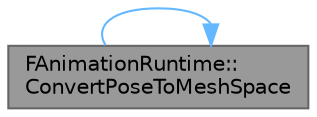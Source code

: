 digraph "FAnimationRuntime::ConvertPoseToMeshSpace"
{
 // INTERACTIVE_SVG=YES
 // LATEX_PDF_SIZE
  bgcolor="transparent";
  edge [fontname=Helvetica,fontsize=10,labelfontname=Helvetica,labelfontsize=10];
  node [fontname=Helvetica,fontsize=10,shape=box,height=0.2,width=0.4];
  rankdir="LR";
  Node1 [id="Node000001",label="FAnimationRuntime::\lConvertPoseToMeshSpace",height=0.2,width=0.4,color="gray40", fillcolor="grey60", style="filled", fontcolor="black",tooltip="Convert LocalTransforms into MeshSpaceTransforms over RequiredBones."];
  Node1 -> Node1 [id="edge1_Node000001_Node000001",color="steelblue1",style="solid",tooltip=" "];
}
